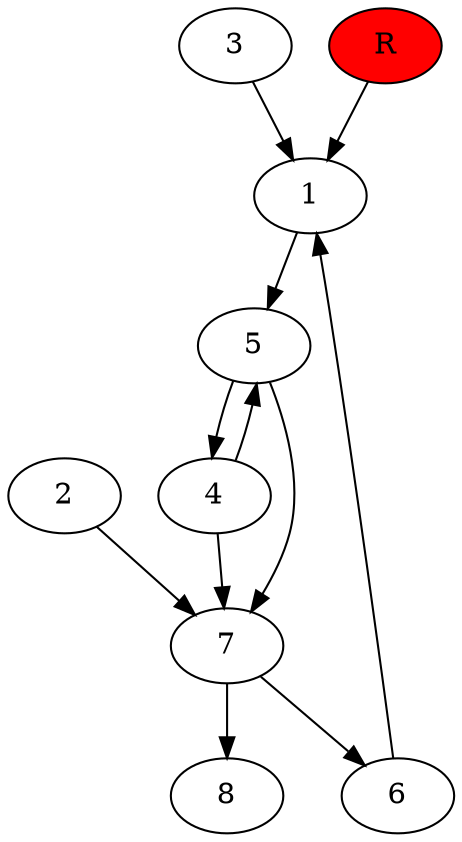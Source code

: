 digraph prb12711 {
	1
	2
	3
	4
	5
	6
	7
	8
	R [fillcolor="#ff0000" style=filled]
	1 -> 5
	2 -> 7
	3 -> 1
	4 -> 5
	4 -> 7
	5 -> 4
	5 -> 7
	6 -> 1
	7 -> 6
	7 -> 8
	R -> 1
}
